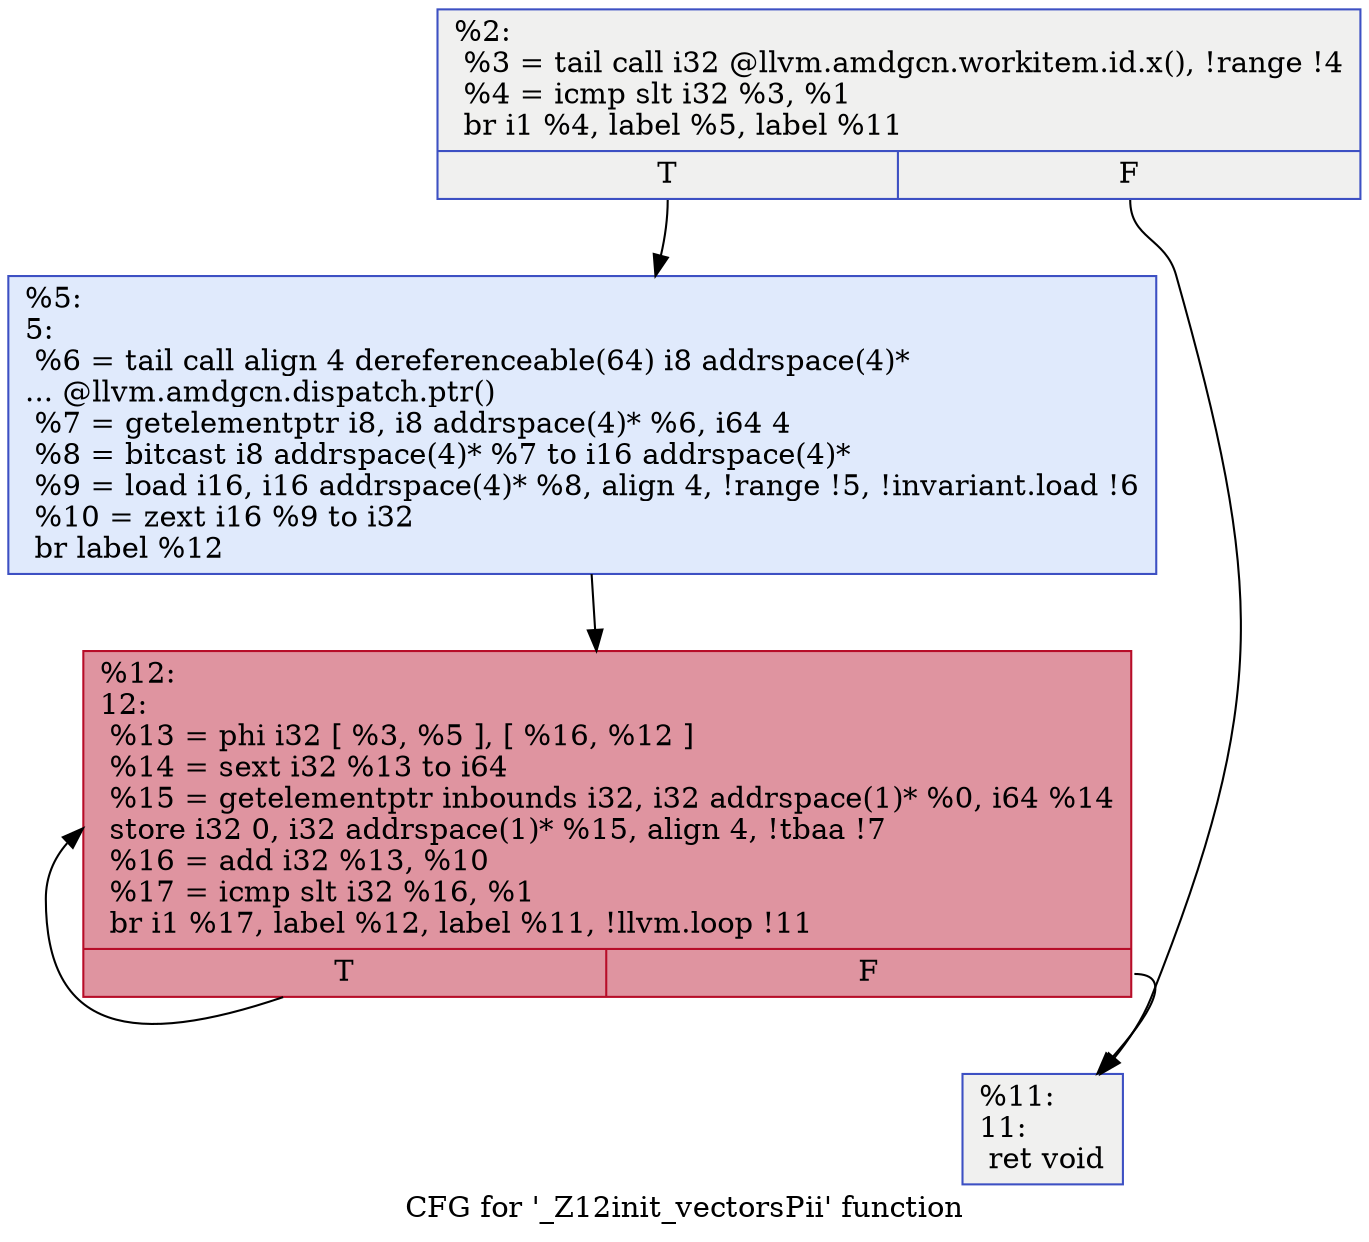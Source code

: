 digraph "CFG for '_Z12init_vectorsPii' function" {
	label="CFG for '_Z12init_vectorsPii' function";

	Node0x5d81ed0 [shape=record,color="#3d50c3ff", style=filled, fillcolor="#dedcdb70",label="{%2:\l  %3 = tail call i32 @llvm.amdgcn.workitem.id.x(), !range !4\l  %4 = icmp slt i32 %3, %1\l  br i1 %4, label %5, label %11\l|{<s0>T|<s1>F}}"];
	Node0x5d81ed0:s0 -> Node0x5d82d40;
	Node0x5d81ed0:s1 -> Node0x5d82dd0;
	Node0x5d82d40 [shape=record,color="#3d50c3ff", style=filled, fillcolor="#b9d0f970",label="{%5:\l5:                                                \l  %6 = tail call align 4 dereferenceable(64) i8 addrspace(4)*\l... @llvm.amdgcn.dispatch.ptr()\l  %7 = getelementptr i8, i8 addrspace(4)* %6, i64 4\l  %8 = bitcast i8 addrspace(4)* %7 to i16 addrspace(4)*\l  %9 = load i16, i16 addrspace(4)* %8, align 4, !range !5, !invariant.load !6\l  %10 = zext i16 %9 to i32\l  br label %12\l}"];
	Node0x5d82d40 -> Node0x5d82cf0;
	Node0x5d82dd0 [shape=record,color="#3d50c3ff", style=filled, fillcolor="#dedcdb70",label="{%11:\l11:                                               \l  ret void\l}"];
	Node0x5d82cf0 [shape=record,color="#b70d28ff", style=filled, fillcolor="#b70d2870",label="{%12:\l12:                                               \l  %13 = phi i32 [ %3, %5 ], [ %16, %12 ]\l  %14 = sext i32 %13 to i64\l  %15 = getelementptr inbounds i32, i32 addrspace(1)* %0, i64 %14\l  store i32 0, i32 addrspace(1)* %15, align 4, !tbaa !7\l  %16 = add i32 %13, %10\l  %17 = icmp slt i32 %16, %1\l  br i1 %17, label %12, label %11, !llvm.loop !11\l|{<s0>T|<s1>F}}"];
	Node0x5d82cf0:s0 -> Node0x5d82cf0;
	Node0x5d82cf0:s1 -> Node0x5d82dd0;
}
